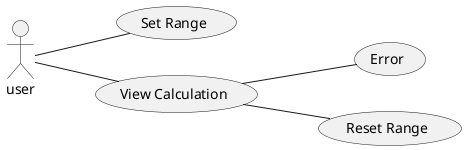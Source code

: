 @startuml tropistAgentUse

left to right direction

actor user 
(Set Range)
(View Calculation)
(Error)
(Reset Range)

user -- (Set Range)
user -- (View Calculation)
(View Calculation)--(Error)
(View Calculation)--(Reset Range)


@enduml